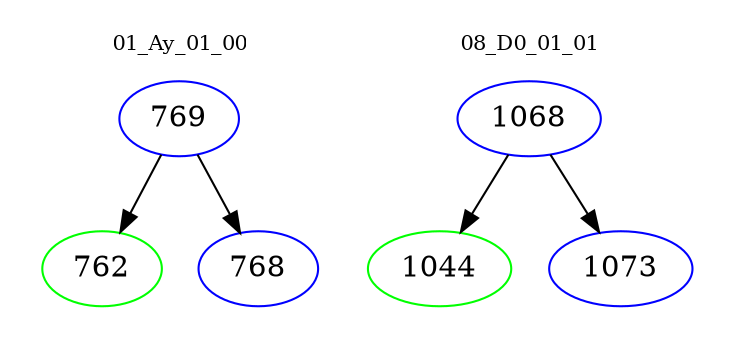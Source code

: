 digraph{
subgraph cluster_0 {
color = white
label = "01_Ay_01_00";
fontsize=10;
T0_769 [label="769", color="blue"]
T0_769 -> T0_762 [color="black"]
T0_762 [label="762", color="green"]
T0_769 -> T0_768 [color="black"]
T0_768 [label="768", color="blue"]
}
subgraph cluster_1 {
color = white
label = "08_D0_01_01";
fontsize=10;
T1_1068 [label="1068", color="blue"]
T1_1068 -> T1_1044 [color="black"]
T1_1044 [label="1044", color="green"]
T1_1068 -> T1_1073 [color="black"]
T1_1073 [label="1073", color="blue"]
}
}
